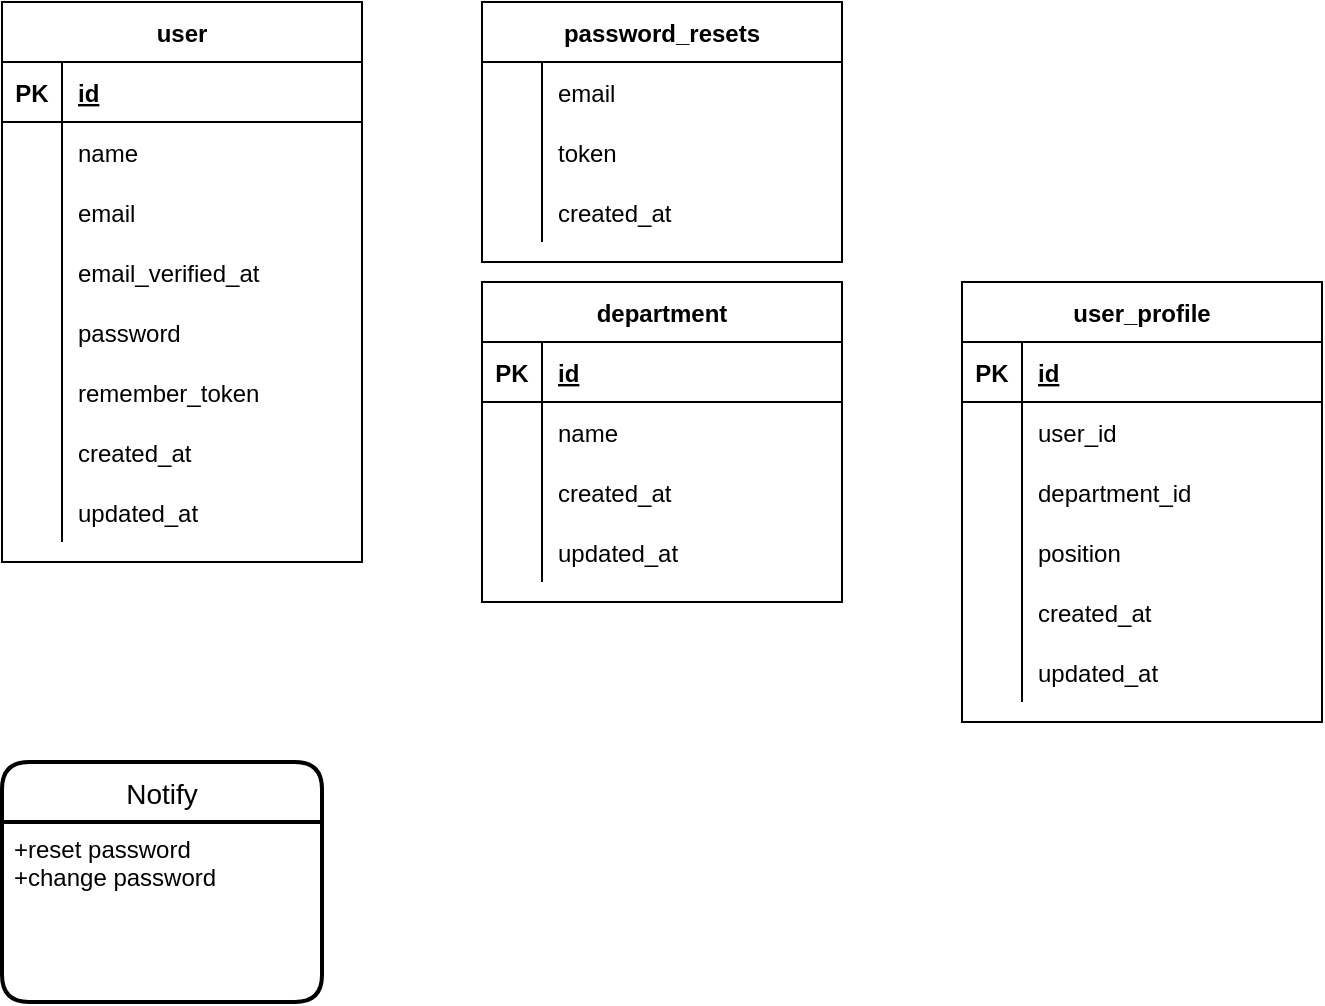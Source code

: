 <mxfile version="13.2.4" type="github" pages="3">
  <diagram id="iVP4UdC36lwLV0et3AdZ" name="User">
    <mxGraphModel dx="1422" dy="924" grid="1" gridSize="10" guides="1" tooltips="1" connect="1" arrows="1" fold="1" page="1" pageScale="1" pageWidth="850" pageHeight="1100" math="0" shadow="0">
      <root>
        <mxCell id="0" />
        <mxCell id="1" parent="0" />
        <mxCell id="S9lmiORuuj9670cRD461-1" value="user" style="shape=table;startSize=30;container=1;collapsible=1;childLayout=tableLayout;fixedRows=1;rowLines=0;fontStyle=1;align=center;resizeLast=1;" parent="1" vertex="1">
          <mxGeometry x="40" y="20" width="180" height="280" as="geometry">
            <mxRectangle x="80" y="240" width="70" height="30" as="alternateBounds" />
          </mxGeometry>
        </mxCell>
        <mxCell id="S9lmiORuuj9670cRD461-2" value="" style="shape=partialRectangle;collapsible=0;dropTarget=0;pointerEvents=0;fillColor=none;top=0;left=0;bottom=1;right=0;points=[[0,0.5],[1,0.5]];portConstraint=eastwest;" parent="S9lmiORuuj9670cRD461-1" vertex="1">
          <mxGeometry y="30" width="180" height="30" as="geometry" />
        </mxCell>
        <mxCell id="S9lmiORuuj9670cRD461-3" value="PK" style="shape=partialRectangle;connectable=0;fillColor=none;top=0;left=0;bottom=0;right=0;fontStyle=1;overflow=hidden;" parent="S9lmiORuuj9670cRD461-2" vertex="1">
          <mxGeometry width="30" height="30" as="geometry" />
        </mxCell>
        <mxCell id="S9lmiORuuj9670cRD461-4" value="id" style="shape=partialRectangle;connectable=0;fillColor=none;top=0;left=0;bottom=0;right=0;align=left;spacingLeft=6;fontStyle=5;overflow=hidden;" parent="S9lmiORuuj9670cRD461-2" vertex="1">
          <mxGeometry x="30" width="150" height="30" as="geometry" />
        </mxCell>
        <mxCell id="S9lmiORuuj9670cRD461-5" value="" style="shape=partialRectangle;collapsible=0;dropTarget=0;pointerEvents=0;fillColor=none;top=0;left=0;bottom=0;right=0;points=[[0,0.5],[1,0.5]];portConstraint=eastwest;" parent="S9lmiORuuj9670cRD461-1" vertex="1">
          <mxGeometry y="60" width="180" height="30" as="geometry" />
        </mxCell>
        <mxCell id="S9lmiORuuj9670cRD461-6" value="" style="shape=partialRectangle;connectable=0;fillColor=none;top=0;left=0;bottom=0;right=0;editable=1;overflow=hidden;" parent="S9lmiORuuj9670cRD461-5" vertex="1">
          <mxGeometry width="30" height="30" as="geometry" />
        </mxCell>
        <mxCell id="S9lmiORuuj9670cRD461-7" value="name" style="shape=partialRectangle;connectable=0;fillColor=none;top=0;left=0;bottom=0;right=0;align=left;spacingLeft=6;overflow=hidden;" parent="S9lmiORuuj9670cRD461-5" vertex="1">
          <mxGeometry x="30" width="150" height="30" as="geometry" />
        </mxCell>
        <mxCell id="S9lmiORuuj9670cRD461-8" value="" style="shape=partialRectangle;collapsible=0;dropTarget=0;pointerEvents=0;fillColor=none;top=0;left=0;bottom=0;right=0;points=[[0,0.5],[1,0.5]];portConstraint=eastwest;" parent="S9lmiORuuj9670cRD461-1" vertex="1">
          <mxGeometry y="90" width="180" height="30" as="geometry" />
        </mxCell>
        <mxCell id="S9lmiORuuj9670cRD461-9" value="" style="shape=partialRectangle;connectable=0;fillColor=none;top=0;left=0;bottom=0;right=0;editable=1;overflow=hidden;" parent="S9lmiORuuj9670cRD461-8" vertex="1">
          <mxGeometry width="30" height="30" as="geometry" />
        </mxCell>
        <mxCell id="S9lmiORuuj9670cRD461-10" value="email" style="shape=partialRectangle;connectable=0;fillColor=none;top=0;left=0;bottom=0;right=0;align=left;spacingLeft=6;overflow=hidden;" parent="S9lmiORuuj9670cRD461-8" vertex="1">
          <mxGeometry x="30" width="150" height="30" as="geometry" />
        </mxCell>
        <mxCell id="S9lmiORuuj9670cRD461-11" value="" style="shape=partialRectangle;collapsible=0;dropTarget=0;pointerEvents=0;fillColor=none;top=0;left=0;bottom=0;right=0;points=[[0,0.5],[1,0.5]];portConstraint=eastwest;" parent="S9lmiORuuj9670cRD461-1" vertex="1">
          <mxGeometry y="120" width="180" height="30" as="geometry" />
        </mxCell>
        <mxCell id="S9lmiORuuj9670cRD461-12" value="" style="shape=partialRectangle;connectable=0;fillColor=none;top=0;left=0;bottom=0;right=0;editable=1;overflow=hidden;" parent="S9lmiORuuj9670cRD461-11" vertex="1">
          <mxGeometry width="30" height="30" as="geometry" />
        </mxCell>
        <mxCell id="S9lmiORuuj9670cRD461-13" value="email_verified_at" style="shape=partialRectangle;connectable=0;fillColor=none;top=0;left=0;bottom=0;right=0;align=left;spacingLeft=6;overflow=hidden;" parent="S9lmiORuuj9670cRD461-11" vertex="1">
          <mxGeometry x="30" width="150" height="30" as="geometry" />
        </mxCell>
        <mxCell id="S9lmiORuuj9670cRD461-32" value="" style="shape=partialRectangle;collapsible=0;dropTarget=0;pointerEvents=0;fillColor=none;top=0;left=0;bottom=0;right=0;points=[[0,0.5],[1,0.5]];portConstraint=eastwest;" parent="S9lmiORuuj9670cRD461-1" vertex="1">
          <mxGeometry y="150" width="180" height="30" as="geometry" />
        </mxCell>
        <mxCell id="S9lmiORuuj9670cRD461-33" value="" style="shape=partialRectangle;connectable=0;fillColor=none;top=0;left=0;bottom=0;right=0;editable=1;overflow=hidden;" parent="S9lmiORuuj9670cRD461-32" vertex="1">
          <mxGeometry width="30" height="30" as="geometry" />
        </mxCell>
        <mxCell id="S9lmiORuuj9670cRD461-34" value="password" style="shape=partialRectangle;connectable=0;fillColor=none;top=0;left=0;bottom=0;right=0;align=left;spacingLeft=6;overflow=hidden;" parent="S9lmiORuuj9670cRD461-32" vertex="1">
          <mxGeometry x="30" width="150" height="30" as="geometry" />
        </mxCell>
        <mxCell id="S9lmiORuuj9670cRD461-51" value="" style="shape=partialRectangle;collapsible=0;dropTarget=0;pointerEvents=0;fillColor=none;top=0;left=0;bottom=0;right=0;points=[[0,0.5],[1,0.5]];portConstraint=eastwest;" parent="S9lmiORuuj9670cRD461-1" vertex="1">
          <mxGeometry y="180" width="180" height="30" as="geometry" />
        </mxCell>
        <mxCell id="S9lmiORuuj9670cRD461-52" value="" style="shape=partialRectangle;connectable=0;fillColor=none;top=0;left=0;bottom=0;right=0;editable=1;overflow=hidden;" parent="S9lmiORuuj9670cRD461-51" vertex="1">
          <mxGeometry width="30" height="30" as="geometry" />
        </mxCell>
        <mxCell id="S9lmiORuuj9670cRD461-53" value="remember_token" style="shape=partialRectangle;connectable=0;fillColor=none;top=0;left=0;bottom=0;right=0;align=left;spacingLeft=6;overflow=hidden;" parent="S9lmiORuuj9670cRD461-51" vertex="1">
          <mxGeometry x="30" width="150" height="30" as="geometry" />
        </mxCell>
        <mxCell id="S9lmiORuuj9670cRD461-54" value="" style="shape=partialRectangle;collapsible=0;dropTarget=0;pointerEvents=0;fillColor=none;top=0;left=0;bottom=0;right=0;points=[[0,0.5],[1,0.5]];portConstraint=eastwest;" parent="S9lmiORuuj9670cRD461-1" vertex="1">
          <mxGeometry y="210" width="180" height="30" as="geometry" />
        </mxCell>
        <mxCell id="S9lmiORuuj9670cRD461-55" value="" style="shape=partialRectangle;connectable=0;fillColor=none;top=0;left=0;bottom=0;right=0;editable=1;overflow=hidden;" parent="S9lmiORuuj9670cRD461-54" vertex="1">
          <mxGeometry width="30" height="30" as="geometry" />
        </mxCell>
        <mxCell id="S9lmiORuuj9670cRD461-56" value="created_at" style="shape=partialRectangle;connectable=0;fillColor=none;top=0;left=0;bottom=0;right=0;align=left;spacingLeft=6;overflow=hidden;" parent="S9lmiORuuj9670cRD461-54" vertex="1">
          <mxGeometry x="30" width="150" height="30" as="geometry" />
        </mxCell>
        <mxCell id="S9lmiORuuj9670cRD461-57" value="" style="shape=partialRectangle;collapsible=0;dropTarget=0;pointerEvents=0;fillColor=none;top=0;left=0;bottom=0;right=0;points=[[0,0.5],[1,0.5]];portConstraint=eastwest;" parent="S9lmiORuuj9670cRD461-1" vertex="1">
          <mxGeometry y="240" width="180" height="30" as="geometry" />
        </mxCell>
        <mxCell id="S9lmiORuuj9670cRD461-58" value="" style="shape=partialRectangle;connectable=0;fillColor=none;top=0;left=0;bottom=0;right=0;editable=1;overflow=hidden;" parent="S9lmiORuuj9670cRD461-57" vertex="1">
          <mxGeometry width="30" height="30" as="geometry" />
        </mxCell>
        <mxCell id="S9lmiORuuj9670cRD461-59" value="updated_at" style="shape=partialRectangle;connectable=0;fillColor=none;top=0;left=0;bottom=0;right=0;align=left;spacingLeft=6;overflow=hidden;" parent="S9lmiORuuj9670cRD461-57" vertex="1">
          <mxGeometry x="30" width="150" height="30" as="geometry" />
        </mxCell>
        <mxCell id="S9lmiORuuj9670cRD461-60" value="password_resets" style="shape=table;startSize=30;container=1;collapsible=1;childLayout=tableLayout;fixedRows=1;rowLines=0;fontStyle=1;align=center;resizeLast=1;" parent="1" vertex="1">
          <mxGeometry x="280" y="20" width="180" height="130" as="geometry">
            <mxRectangle x="80" y="240" width="70" height="30" as="alternateBounds" />
          </mxGeometry>
        </mxCell>
        <mxCell id="S9lmiORuuj9670cRD461-64" value="" style="shape=partialRectangle;collapsible=0;dropTarget=0;pointerEvents=0;fillColor=none;top=0;left=0;bottom=0;right=0;points=[[0,0.5],[1,0.5]];portConstraint=eastwest;" parent="S9lmiORuuj9670cRD461-60" vertex="1">
          <mxGeometry y="30" width="180" height="30" as="geometry" />
        </mxCell>
        <mxCell id="S9lmiORuuj9670cRD461-65" value="" style="shape=partialRectangle;connectable=0;fillColor=none;top=0;left=0;bottom=0;right=0;editable=1;overflow=hidden;" parent="S9lmiORuuj9670cRD461-64" vertex="1">
          <mxGeometry width="30" height="30" as="geometry" />
        </mxCell>
        <mxCell id="S9lmiORuuj9670cRD461-66" value="email" style="shape=partialRectangle;connectable=0;fillColor=none;top=0;left=0;bottom=0;right=0;align=left;spacingLeft=6;overflow=hidden;" parent="S9lmiORuuj9670cRD461-64" vertex="1">
          <mxGeometry x="30" width="150" height="30" as="geometry" />
        </mxCell>
        <mxCell id="S9lmiORuuj9670cRD461-67" value="" style="shape=partialRectangle;collapsible=0;dropTarget=0;pointerEvents=0;fillColor=none;top=0;left=0;bottom=0;right=0;points=[[0,0.5],[1,0.5]];portConstraint=eastwest;" parent="S9lmiORuuj9670cRD461-60" vertex="1">
          <mxGeometry y="60" width="180" height="30" as="geometry" />
        </mxCell>
        <mxCell id="S9lmiORuuj9670cRD461-68" value="" style="shape=partialRectangle;connectable=0;fillColor=none;top=0;left=0;bottom=0;right=0;editable=1;overflow=hidden;" parent="S9lmiORuuj9670cRD461-67" vertex="1">
          <mxGeometry width="30" height="30" as="geometry" />
        </mxCell>
        <mxCell id="S9lmiORuuj9670cRD461-69" value="token" style="shape=partialRectangle;connectable=0;fillColor=none;top=0;left=0;bottom=0;right=0;align=left;spacingLeft=6;overflow=hidden;" parent="S9lmiORuuj9670cRD461-67" vertex="1">
          <mxGeometry x="30" width="150" height="30" as="geometry" />
        </mxCell>
        <mxCell id="S9lmiORuuj9670cRD461-70" value="" style="shape=partialRectangle;collapsible=0;dropTarget=0;pointerEvents=0;fillColor=none;top=0;left=0;bottom=0;right=0;points=[[0,0.5],[1,0.5]];portConstraint=eastwest;" parent="S9lmiORuuj9670cRD461-60" vertex="1">
          <mxGeometry y="90" width="180" height="30" as="geometry" />
        </mxCell>
        <mxCell id="S9lmiORuuj9670cRD461-71" value="" style="shape=partialRectangle;connectable=0;fillColor=none;top=0;left=0;bottom=0;right=0;editable=1;overflow=hidden;" parent="S9lmiORuuj9670cRD461-70" vertex="1">
          <mxGeometry width="30" height="30" as="geometry" />
        </mxCell>
        <mxCell id="S9lmiORuuj9670cRD461-72" value="created_at" style="shape=partialRectangle;connectable=0;fillColor=none;top=0;left=0;bottom=0;right=0;align=left;spacingLeft=6;overflow=hidden;" parent="S9lmiORuuj9670cRD461-70" vertex="1">
          <mxGeometry x="30" width="150" height="30" as="geometry" />
        </mxCell>
        <mxCell id="S9lmiORuuj9670cRD461-85" value="department" style="shape=table;startSize=30;container=1;collapsible=1;childLayout=tableLayout;fixedRows=1;rowLines=0;fontStyle=1;align=center;resizeLast=1;" parent="1" vertex="1">
          <mxGeometry x="280" y="160" width="180" height="160" as="geometry" />
        </mxCell>
        <mxCell id="S9lmiORuuj9670cRD461-86" value="" style="shape=partialRectangle;collapsible=0;dropTarget=0;pointerEvents=0;fillColor=none;top=0;left=0;bottom=1;right=0;points=[[0,0.5],[1,0.5]];portConstraint=eastwest;" parent="S9lmiORuuj9670cRD461-85" vertex="1">
          <mxGeometry y="30" width="180" height="30" as="geometry" />
        </mxCell>
        <mxCell id="S9lmiORuuj9670cRD461-87" value="PK" style="shape=partialRectangle;connectable=0;fillColor=none;top=0;left=0;bottom=0;right=0;fontStyle=1;overflow=hidden;" parent="S9lmiORuuj9670cRD461-86" vertex="1">
          <mxGeometry width="30" height="30" as="geometry" />
        </mxCell>
        <mxCell id="S9lmiORuuj9670cRD461-88" value="id" style="shape=partialRectangle;connectable=0;fillColor=none;top=0;left=0;bottom=0;right=0;align=left;spacingLeft=6;fontStyle=5;overflow=hidden;" parent="S9lmiORuuj9670cRD461-86" vertex="1">
          <mxGeometry x="30" width="150" height="30" as="geometry" />
        </mxCell>
        <mxCell id="S9lmiORuuj9670cRD461-89" value="" style="shape=partialRectangle;collapsible=0;dropTarget=0;pointerEvents=0;fillColor=none;top=0;left=0;bottom=0;right=0;points=[[0,0.5],[1,0.5]];portConstraint=eastwest;" parent="S9lmiORuuj9670cRD461-85" vertex="1">
          <mxGeometry y="60" width="180" height="30" as="geometry" />
        </mxCell>
        <mxCell id="S9lmiORuuj9670cRD461-90" value="" style="shape=partialRectangle;connectable=0;fillColor=none;top=0;left=0;bottom=0;right=0;editable=1;overflow=hidden;" parent="S9lmiORuuj9670cRD461-89" vertex="1">
          <mxGeometry width="30" height="30" as="geometry" />
        </mxCell>
        <mxCell id="S9lmiORuuj9670cRD461-91" value="name" style="shape=partialRectangle;connectable=0;fillColor=none;top=0;left=0;bottom=0;right=0;align=left;spacingLeft=6;overflow=hidden;" parent="S9lmiORuuj9670cRD461-89" vertex="1">
          <mxGeometry x="30" width="150" height="30" as="geometry" />
        </mxCell>
        <mxCell id="S9lmiORuuj9670cRD461-92" value="" style="shape=partialRectangle;collapsible=0;dropTarget=0;pointerEvents=0;fillColor=none;top=0;left=0;bottom=0;right=0;points=[[0,0.5],[1,0.5]];portConstraint=eastwest;" parent="S9lmiORuuj9670cRD461-85" vertex="1">
          <mxGeometry y="90" width="180" height="30" as="geometry" />
        </mxCell>
        <mxCell id="S9lmiORuuj9670cRD461-93" value="" style="shape=partialRectangle;connectable=0;fillColor=none;top=0;left=0;bottom=0;right=0;editable=1;overflow=hidden;" parent="S9lmiORuuj9670cRD461-92" vertex="1">
          <mxGeometry width="30" height="30" as="geometry" />
        </mxCell>
        <mxCell id="S9lmiORuuj9670cRD461-94" value="created_at" style="shape=partialRectangle;connectable=0;fillColor=none;top=0;left=0;bottom=0;right=0;align=left;spacingLeft=6;overflow=hidden;" parent="S9lmiORuuj9670cRD461-92" vertex="1">
          <mxGeometry x="30" width="150" height="30" as="geometry" />
        </mxCell>
        <mxCell id="S9lmiORuuj9670cRD461-95" value="" style="shape=partialRectangle;collapsible=0;dropTarget=0;pointerEvents=0;fillColor=none;top=0;left=0;bottom=0;right=0;points=[[0,0.5],[1,0.5]];portConstraint=eastwest;" parent="S9lmiORuuj9670cRD461-85" vertex="1">
          <mxGeometry y="120" width="180" height="30" as="geometry" />
        </mxCell>
        <mxCell id="S9lmiORuuj9670cRD461-96" value="" style="shape=partialRectangle;connectable=0;fillColor=none;top=0;left=0;bottom=0;right=0;editable=1;overflow=hidden;" parent="S9lmiORuuj9670cRD461-95" vertex="1">
          <mxGeometry width="30" height="30" as="geometry" />
        </mxCell>
        <mxCell id="S9lmiORuuj9670cRD461-97" value="updated_at" style="shape=partialRectangle;connectable=0;fillColor=none;top=0;left=0;bottom=0;right=0;align=left;spacingLeft=6;overflow=hidden;" parent="S9lmiORuuj9670cRD461-95" vertex="1">
          <mxGeometry x="30" width="150" height="30" as="geometry" />
        </mxCell>
        <mxCell id="6Oi7XsI2ICyTLdWL3D9l-1" value="user_profile" style="shape=table;startSize=30;container=1;collapsible=1;childLayout=tableLayout;fixedRows=1;rowLines=0;fontStyle=1;align=center;resizeLast=1;" parent="1" vertex="1">
          <mxGeometry x="520" y="160" width="180" height="220" as="geometry" />
        </mxCell>
        <mxCell id="6Oi7XsI2ICyTLdWL3D9l-2" value="" style="shape=partialRectangle;collapsible=0;dropTarget=0;pointerEvents=0;fillColor=none;top=0;left=0;bottom=1;right=0;points=[[0,0.5],[1,0.5]];portConstraint=eastwest;" parent="6Oi7XsI2ICyTLdWL3D9l-1" vertex="1">
          <mxGeometry y="30" width="180" height="30" as="geometry" />
        </mxCell>
        <mxCell id="6Oi7XsI2ICyTLdWL3D9l-3" value="PK" style="shape=partialRectangle;connectable=0;fillColor=none;top=0;left=0;bottom=0;right=0;fontStyle=1;overflow=hidden;" parent="6Oi7XsI2ICyTLdWL3D9l-2" vertex="1">
          <mxGeometry width="30" height="30" as="geometry" />
        </mxCell>
        <mxCell id="6Oi7XsI2ICyTLdWL3D9l-4" value="id" style="shape=partialRectangle;connectable=0;fillColor=none;top=0;left=0;bottom=0;right=0;align=left;spacingLeft=6;fontStyle=5;overflow=hidden;" parent="6Oi7XsI2ICyTLdWL3D9l-2" vertex="1">
          <mxGeometry x="30" width="150" height="30" as="geometry" />
        </mxCell>
        <mxCell id="6Oi7XsI2ICyTLdWL3D9l-5" value="" style="shape=partialRectangle;collapsible=0;dropTarget=0;pointerEvents=0;fillColor=none;top=0;left=0;bottom=0;right=0;points=[[0,0.5],[1,0.5]];portConstraint=eastwest;" parent="6Oi7XsI2ICyTLdWL3D9l-1" vertex="1">
          <mxGeometry y="60" width="180" height="30" as="geometry" />
        </mxCell>
        <mxCell id="6Oi7XsI2ICyTLdWL3D9l-6" value="" style="shape=partialRectangle;connectable=0;fillColor=none;top=0;left=0;bottom=0;right=0;editable=1;overflow=hidden;" parent="6Oi7XsI2ICyTLdWL3D9l-5" vertex="1">
          <mxGeometry width="30" height="30" as="geometry" />
        </mxCell>
        <mxCell id="6Oi7XsI2ICyTLdWL3D9l-7" value="user_id" style="shape=partialRectangle;connectable=0;fillColor=none;top=0;left=0;bottom=0;right=0;align=left;spacingLeft=6;overflow=hidden;" parent="6Oi7XsI2ICyTLdWL3D9l-5" vertex="1">
          <mxGeometry x="30" width="150" height="30" as="geometry" />
        </mxCell>
        <mxCell id="6Oi7XsI2ICyTLdWL3D9l-8" value="" style="shape=partialRectangle;collapsible=0;dropTarget=0;pointerEvents=0;fillColor=none;top=0;left=0;bottom=0;right=0;points=[[0,0.5],[1,0.5]];portConstraint=eastwest;" parent="6Oi7XsI2ICyTLdWL3D9l-1" vertex="1">
          <mxGeometry y="90" width="180" height="30" as="geometry" />
        </mxCell>
        <mxCell id="6Oi7XsI2ICyTLdWL3D9l-9" value="" style="shape=partialRectangle;connectable=0;fillColor=none;top=0;left=0;bottom=0;right=0;editable=1;overflow=hidden;" parent="6Oi7XsI2ICyTLdWL3D9l-8" vertex="1">
          <mxGeometry width="30" height="30" as="geometry" />
        </mxCell>
        <mxCell id="6Oi7XsI2ICyTLdWL3D9l-10" value="department_id" style="shape=partialRectangle;connectable=0;fillColor=none;top=0;left=0;bottom=0;right=0;align=left;spacingLeft=6;overflow=hidden;" parent="6Oi7XsI2ICyTLdWL3D9l-8" vertex="1">
          <mxGeometry x="30" width="150" height="30" as="geometry" />
        </mxCell>
        <mxCell id="6Oi7XsI2ICyTLdWL3D9l-11" value="" style="shape=partialRectangle;collapsible=0;dropTarget=0;pointerEvents=0;fillColor=none;top=0;left=0;bottom=0;right=0;points=[[0,0.5],[1,0.5]];portConstraint=eastwest;" parent="6Oi7XsI2ICyTLdWL3D9l-1" vertex="1">
          <mxGeometry y="120" width="180" height="30" as="geometry" />
        </mxCell>
        <mxCell id="6Oi7XsI2ICyTLdWL3D9l-12" value="" style="shape=partialRectangle;connectable=0;fillColor=none;top=0;left=0;bottom=0;right=0;editable=1;overflow=hidden;" parent="6Oi7XsI2ICyTLdWL3D9l-11" vertex="1">
          <mxGeometry width="30" height="30" as="geometry" />
        </mxCell>
        <mxCell id="6Oi7XsI2ICyTLdWL3D9l-13" value="position" style="shape=partialRectangle;connectable=0;fillColor=none;top=0;left=0;bottom=0;right=0;align=left;spacingLeft=6;overflow=hidden;" parent="6Oi7XsI2ICyTLdWL3D9l-11" vertex="1">
          <mxGeometry x="30" width="150" height="30" as="geometry" />
        </mxCell>
        <mxCell id="6Oi7XsI2ICyTLdWL3D9l-14" value="" style="shape=partialRectangle;collapsible=0;dropTarget=0;pointerEvents=0;fillColor=none;top=0;left=0;bottom=0;right=0;points=[[0,0.5],[1,0.5]];portConstraint=eastwest;" parent="6Oi7XsI2ICyTLdWL3D9l-1" vertex="1">
          <mxGeometry y="150" width="180" height="30" as="geometry" />
        </mxCell>
        <mxCell id="6Oi7XsI2ICyTLdWL3D9l-15" value="" style="shape=partialRectangle;connectable=0;fillColor=none;top=0;left=0;bottom=0;right=0;editable=1;overflow=hidden;" parent="6Oi7XsI2ICyTLdWL3D9l-14" vertex="1">
          <mxGeometry width="30" height="30" as="geometry" />
        </mxCell>
        <mxCell id="6Oi7XsI2ICyTLdWL3D9l-16" value="created_at" style="shape=partialRectangle;connectable=0;fillColor=none;top=0;left=0;bottom=0;right=0;align=left;spacingLeft=6;overflow=hidden;" parent="6Oi7XsI2ICyTLdWL3D9l-14" vertex="1">
          <mxGeometry x="30" width="150" height="30" as="geometry" />
        </mxCell>
        <mxCell id="6Oi7XsI2ICyTLdWL3D9l-17" value="" style="shape=partialRectangle;collapsible=0;dropTarget=0;pointerEvents=0;fillColor=none;top=0;left=0;bottom=0;right=0;points=[[0,0.5],[1,0.5]];portConstraint=eastwest;" parent="6Oi7XsI2ICyTLdWL3D9l-1" vertex="1">
          <mxGeometry y="180" width="180" height="30" as="geometry" />
        </mxCell>
        <mxCell id="6Oi7XsI2ICyTLdWL3D9l-18" value="" style="shape=partialRectangle;connectable=0;fillColor=none;top=0;left=0;bottom=0;right=0;editable=1;overflow=hidden;" parent="6Oi7XsI2ICyTLdWL3D9l-17" vertex="1">
          <mxGeometry width="30" height="30" as="geometry" />
        </mxCell>
        <mxCell id="6Oi7XsI2ICyTLdWL3D9l-19" value="updated_at" style="shape=partialRectangle;connectable=0;fillColor=none;top=0;left=0;bottom=0;right=0;align=left;spacingLeft=6;overflow=hidden;" parent="6Oi7XsI2ICyTLdWL3D9l-17" vertex="1">
          <mxGeometry x="30" width="150" height="30" as="geometry" />
        </mxCell>
        <mxCell id="R4UFbJ8SbQpu2LEOqVl8-4" value="Notify" style="swimlane;childLayout=stackLayout;horizontal=1;startSize=30;horizontalStack=0;rounded=1;fontSize=14;fontStyle=0;strokeWidth=2;resizeParent=0;resizeLast=1;shadow=0;dashed=0;align=center;" vertex="1" parent="1">
          <mxGeometry x="40" y="400" width="160" height="120" as="geometry" />
        </mxCell>
        <mxCell id="R4UFbJ8SbQpu2LEOqVl8-5" value="+reset password&#xa;+change password&#xa;" style="align=left;strokeColor=none;fillColor=none;spacingLeft=4;fontSize=12;verticalAlign=top;resizable=0;rotatable=0;part=1;" vertex="1" parent="R4UFbJ8SbQpu2LEOqVl8-4">
          <mxGeometry y="30" width="160" height="90" as="geometry" />
        </mxCell>
      </root>
    </mxGraphModel>
  </diagram>
  <diagram id="QGOMtj8EEn16uj5H1kXj" name="Question">
    <mxGraphModel dx="1422" dy="924" grid="1" gridSize="10" guides="1" tooltips="1" connect="1" arrows="1" fold="1" page="1" pageScale="1" pageWidth="850" pageHeight="1100" math="0" shadow="0">
      <root>
        <mxCell id="5RRMURq6lhxHDK-noLQc-0" />
        <mxCell id="5RRMURq6lhxHDK-noLQc-1" parent="5RRMURq6lhxHDK-noLQc-0" />
        <mxCell id="dnm5k8ezKqErO71Ty6Wk-0" value="questions_group" style="shape=table;startSize=30;container=1;collapsible=1;childLayout=tableLayout;fixedRows=1;rowLines=0;fontStyle=1;align=center;resizeLast=1;" parent="5RRMURq6lhxHDK-noLQc-1" vertex="1">
          <mxGeometry x="40" y="80" width="180" height="160" as="geometry" />
        </mxCell>
        <mxCell id="dnm5k8ezKqErO71Ty6Wk-1" value="" style="shape=partialRectangle;collapsible=0;dropTarget=0;pointerEvents=0;fillColor=none;top=0;left=0;bottom=1;right=0;points=[[0,0.5],[1,0.5]];portConstraint=eastwest;" parent="dnm5k8ezKqErO71Ty6Wk-0" vertex="1">
          <mxGeometry y="30" width="180" height="30" as="geometry" />
        </mxCell>
        <mxCell id="dnm5k8ezKqErO71Ty6Wk-2" value="PK" style="shape=partialRectangle;connectable=0;fillColor=none;top=0;left=0;bottom=0;right=0;fontStyle=1;overflow=hidden;" parent="dnm5k8ezKqErO71Ty6Wk-1" vertex="1">
          <mxGeometry width="30" height="30" as="geometry" />
        </mxCell>
        <mxCell id="dnm5k8ezKqErO71Ty6Wk-3" value="id" style="shape=partialRectangle;connectable=0;fillColor=none;top=0;left=0;bottom=0;right=0;align=left;spacingLeft=6;fontStyle=5;overflow=hidden;" parent="dnm5k8ezKqErO71Ty6Wk-1" vertex="1">
          <mxGeometry x="30" width="150" height="30" as="geometry" />
        </mxCell>
        <mxCell id="dnm5k8ezKqErO71Ty6Wk-4" value="" style="shape=partialRectangle;collapsible=0;dropTarget=0;pointerEvents=0;fillColor=none;top=0;left=0;bottom=0;right=0;points=[[0,0.5],[1,0.5]];portConstraint=eastwest;" parent="dnm5k8ezKqErO71Ty6Wk-0" vertex="1">
          <mxGeometry y="60" width="180" height="30" as="geometry" />
        </mxCell>
        <mxCell id="dnm5k8ezKqErO71Ty6Wk-5" value="" style="shape=partialRectangle;connectable=0;fillColor=none;top=0;left=0;bottom=0;right=0;editable=1;overflow=hidden;" parent="dnm5k8ezKqErO71Ty6Wk-4" vertex="1">
          <mxGeometry width="30" height="30" as="geometry" />
        </mxCell>
        <mxCell id="dnm5k8ezKqErO71Ty6Wk-6" value="name" style="shape=partialRectangle;connectable=0;fillColor=none;top=0;left=0;bottom=0;right=0;align=left;spacingLeft=6;overflow=hidden;" parent="dnm5k8ezKqErO71Ty6Wk-4" vertex="1">
          <mxGeometry x="30" width="150" height="30" as="geometry" />
        </mxCell>
        <mxCell id="dnm5k8ezKqErO71Ty6Wk-7" value="" style="shape=partialRectangle;collapsible=0;dropTarget=0;pointerEvents=0;fillColor=none;top=0;left=0;bottom=0;right=0;points=[[0,0.5],[1,0.5]];portConstraint=eastwest;" parent="dnm5k8ezKqErO71Ty6Wk-0" vertex="1">
          <mxGeometry y="90" width="180" height="30" as="geometry" />
        </mxCell>
        <mxCell id="dnm5k8ezKqErO71Ty6Wk-8" value="" style="shape=partialRectangle;connectable=0;fillColor=none;top=0;left=0;bottom=0;right=0;editable=1;overflow=hidden;" parent="dnm5k8ezKqErO71Ty6Wk-7" vertex="1">
          <mxGeometry width="30" height="30" as="geometry" />
        </mxCell>
        <mxCell id="dnm5k8ezKqErO71Ty6Wk-9" value="created_at" style="shape=partialRectangle;connectable=0;fillColor=none;top=0;left=0;bottom=0;right=0;align=left;spacingLeft=6;overflow=hidden;" parent="dnm5k8ezKqErO71Ty6Wk-7" vertex="1">
          <mxGeometry x="30" width="150" height="30" as="geometry" />
        </mxCell>
        <mxCell id="dnm5k8ezKqErO71Ty6Wk-10" value="" style="shape=partialRectangle;collapsible=0;dropTarget=0;pointerEvents=0;fillColor=none;top=0;left=0;bottom=0;right=0;points=[[0,0.5],[1,0.5]];portConstraint=eastwest;" parent="dnm5k8ezKqErO71Ty6Wk-0" vertex="1">
          <mxGeometry y="120" width="180" height="30" as="geometry" />
        </mxCell>
        <mxCell id="dnm5k8ezKqErO71Ty6Wk-11" value="" style="shape=partialRectangle;connectable=0;fillColor=none;top=0;left=0;bottom=0;right=0;editable=1;overflow=hidden;" parent="dnm5k8ezKqErO71Ty6Wk-10" vertex="1">
          <mxGeometry width="30" height="30" as="geometry" />
        </mxCell>
        <mxCell id="dnm5k8ezKqErO71Ty6Wk-12" value="updated_at" style="shape=partialRectangle;connectable=0;fillColor=none;top=0;left=0;bottom=0;right=0;align=left;spacingLeft=6;overflow=hidden;" parent="dnm5k8ezKqErO71Ty6Wk-10" vertex="1">
          <mxGeometry x="30" width="150" height="30" as="geometry" />
        </mxCell>
        <mxCell id="dnm5k8ezKqErO71Ty6Wk-13" value="questions" style="shape=table;startSize=30;container=1;collapsible=1;childLayout=tableLayout;fixedRows=1;rowLines=0;fontStyle=1;align=center;resizeLast=1;" parent="5RRMURq6lhxHDK-noLQc-1" vertex="1">
          <mxGeometry x="270" y="80" width="180" height="220" as="geometry" />
        </mxCell>
        <mxCell id="dnm5k8ezKqErO71Ty6Wk-14" value="" style="shape=partialRectangle;collapsible=0;dropTarget=0;pointerEvents=0;fillColor=none;top=0;left=0;bottom=1;right=0;points=[[0,0.5],[1,0.5]];portConstraint=eastwest;" parent="dnm5k8ezKqErO71Ty6Wk-13" vertex="1">
          <mxGeometry y="30" width="180" height="30" as="geometry" />
        </mxCell>
        <mxCell id="dnm5k8ezKqErO71Ty6Wk-15" value="PK" style="shape=partialRectangle;connectable=0;fillColor=none;top=0;left=0;bottom=0;right=0;fontStyle=1;overflow=hidden;" parent="dnm5k8ezKqErO71Ty6Wk-14" vertex="1">
          <mxGeometry width="30" height="30" as="geometry" />
        </mxCell>
        <mxCell id="dnm5k8ezKqErO71Ty6Wk-16" value="id" style="shape=partialRectangle;connectable=0;fillColor=none;top=0;left=0;bottom=0;right=0;align=left;spacingLeft=6;fontStyle=5;overflow=hidden;" parent="dnm5k8ezKqErO71Ty6Wk-14" vertex="1">
          <mxGeometry x="30" width="150" height="30" as="geometry" />
        </mxCell>
        <mxCell id="dnm5k8ezKqErO71Ty6Wk-17" value="" style="shape=partialRectangle;collapsible=0;dropTarget=0;pointerEvents=0;fillColor=none;top=0;left=0;bottom=0;right=0;points=[[0,0.5],[1,0.5]];portConstraint=eastwest;" parent="dnm5k8ezKqErO71Ty6Wk-13" vertex="1">
          <mxGeometry y="60" width="180" height="30" as="geometry" />
        </mxCell>
        <mxCell id="dnm5k8ezKqErO71Ty6Wk-18" value="" style="shape=partialRectangle;connectable=0;fillColor=none;top=0;left=0;bottom=0;right=0;editable=1;overflow=hidden;" parent="dnm5k8ezKqErO71Ty6Wk-17" vertex="1">
          <mxGeometry width="30" height="30" as="geometry" />
        </mxCell>
        <mxCell id="dnm5k8ezKqErO71Ty6Wk-19" value="question" style="shape=partialRectangle;connectable=0;fillColor=none;top=0;left=0;bottom=0;right=0;align=left;spacingLeft=6;overflow=hidden;" parent="dnm5k8ezKqErO71Ty6Wk-17" vertex="1">
          <mxGeometry x="30" width="150" height="30" as="geometry" />
        </mxCell>
        <mxCell id="dnm5k8ezKqErO71Ty6Wk-20" value="" style="shape=partialRectangle;collapsible=0;dropTarget=0;pointerEvents=0;fillColor=none;top=0;left=0;bottom=0;right=0;points=[[0,0.5],[1,0.5]];portConstraint=eastwest;" parent="dnm5k8ezKqErO71Ty6Wk-13" vertex="1">
          <mxGeometry y="90" width="180" height="30" as="geometry" />
        </mxCell>
        <mxCell id="dnm5k8ezKqErO71Ty6Wk-21" value="" style="shape=partialRectangle;connectable=0;fillColor=none;top=0;left=0;bottom=0;right=0;editable=1;overflow=hidden;" parent="dnm5k8ezKqErO71Ty6Wk-20" vertex="1">
          <mxGeometry width="30" height="30" as="geometry" />
        </mxCell>
        <mxCell id="dnm5k8ezKqErO71Ty6Wk-22" value="year" style="shape=partialRectangle;connectable=0;fillColor=none;top=0;left=0;bottom=0;right=0;align=left;spacingLeft=6;overflow=hidden;" parent="dnm5k8ezKqErO71Ty6Wk-20" vertex="1">
          <mxGeometry x="30" width="150" height="30" as="geometry" />
        </mxCell>
        <mxCell id="dnm5k8ezKqErO71Ty6Wk-23" value="" style="shape=partialRectangle;collapsible=0;dropTarget=0;pointerEvents=0;fillColor=none;top=0;left=0;bottom=0;right=0;points=[[0,0.5],[1,0.5]];portConstraint=eastwest;" parent="dnm5k8ezKqErO71Ty6Wk-13" vertex="1">
          <mxGeometry y="120" width="180" height="30" as="geometry" />
        </mxCell>
        <mxCell id="dnm5k8ezKqErO71Ty6Wk-24" value="" style="shape=partialRectangle;connectable=0;fillColor=none;top=0;left=0;bottom=0;right=0;editable=1;overflow=hidden;" parent="dnm5k8ezKqErO71Ty6Wk-23" vertex="1">
          <mxGeometry width="30" height="30" as="geometry" />
        </mxCell>
        <mxCell id="dnm5k8ezKqErO71Ty6Wk-25" value="type" style="shape=partialRectangle;connectable=0;fillColor=none;top=0;left=0;bottom=0;right=0;align=left;spacingLeft=6;overflow=hidden;" parent="dnm5k8ezKqErO71Ty6Wk-23" vertex="1">
          <mxGeometry x="30" width="150" height="30" as="geometry" />
        </mxCell>
        <mxCell id="dnm5k8ezKqErO71Ty6Wk-26" value="" style="shape=partialRectangle;collapsible=0;dropTarget=0;pointerEvents=0;fillColor=none;top=0;left=0;bottom=0;right=0;points=[[0,0.5],[1,0.5]];portConstraint=eastwest;" parent="dnm5k8ezKqErO71Ty6Wk-13" vertex="1">
          <mxGeometry y="150" width="180" height="30" as="geometry" />
        </mxCell>
        <mxCell id="dnm5k8ezKqErO71Ty6Wk-27" value="" style="shape=partialRectangle;connectable=0;fillColor=none;top=0;left=0;bottom=0;right=0;editable=1;overflow=hidden;" parent="dnm5k8ezKqErO71Ty6Wk-26" vertex="1">
          <mxGeometry width="30" height="30" as="geometry" />
        </mxCell>
        <mxCell id="dnm5k8ezKqErO71Ty6Wk-28" value="created_at" style="shape=partialRectangle;connectable=0;fillColor=none;top=0;left=0;bottom=0;right=0;align=left;spacingLeft=6;overflow=hidden;" parent="dnm5k8ezKqErO71Ty6Wk-26" vertex="1">
          <mxGeometry x="30" width="150" height="30" as="geometry" />
        </mxCell>
        <mxCell id="kIVRNKnfL3MIv0tevSTT-0" value="" style="shape=partialRectangle;collapsible=0;dropTarget=0;pointerEvents=0;fillColor=none;top=0;left=0;bottom=0;right=0;points=[[0,0.5],[1,0.5]];portConstraint=eastwest;" vertex="1" parent="dnm5k8ezKqErO71Ty6Wk-13">
          <mxGeometry y="180" width="180" height="30" as="geometry" />
        </mxCell>
        <mxCell id="kIVRNKnfL3MIv0tevSTT-1" value="" style="shape=partialRectangle;connectable=0;fillColor=none;top=0;left=0;bottom=0;right=0;editable=1;overflow=hidden;" vertex="1" parent="kIVRNKnfL3MIv0tevSTT-0">
          <mxGeometry width="30" height="30" as="geometry" />
        </mxCell>
        <mxCell id="kIVRNKnfL3MIv0tevSTT-2" value="updated_at" style="shape=partialRectangle;connectable=0;fillColor=none;top=0;left=0;bottom=0;right=0;align=left;spacingLeft=6;overflow=hidden;" vertex="1" parent="kIVRNKnfL3MIv0tevSTT-0">
          <mxGeometry x="30" width="150" height="30" as="geometry" />
        </mxCell>
      </root>
    </mxGraphModel>
  </diagram>
  <diagram id="BNQ4mH_Dv-6ty52_h0Xg" name="Evaluation">
    <mxGraphModel dx="1422" dy="924" grid="1" gridSize="10" guides="1" tooltips="1" connect="1" arrows="1" fold="1" page="1" pageScale="1" pageWidth="850" pageHeight="1100" math="0" shadow="0">
      <root>
        <mxCell id="6CqLoVZngHX-AGKWAus--0" />
        <mxCell id="6CqLoVZngHX-AGKWAus--1" parent="6CqLoVZngHX-AGKWAus--0" />
        <mxCell id="TTcdKkuq6Wah8BtgIpQH-0" value="assessor" style="shape=table;startSize=30;container=1;collapsible=1;childLayout=tableLayout;fixedRows=1;rowLines=0;fontStyle=1;align=center;resizeLast=1;" vertex="1" parent="6CqLoVZngHX-AGKWAus--1">
          <mxGeometry x="120" y="40" width="180" height="190" as="geometry" />
        </mxCell>
        <mxCell id="TTcdKkuq6Wah8BtgIpQH-1" value="" style="shape=partialRectangle;collapsible=0;dropTarget=0;pointerEvents=0;fillColor=none;top=0;left=0;bottom=1;right=0;points=[[0,0.5],[1,0.5]];portConstraint=eastwest;" vertex="1" parent="TTcdKkuq6Wah8BtgIpQH-0">
          <mxGeometry y="30" width="180" height="30" as="geometry" />
        </mxCell>
        <mxCell id="TTcdKkuq6Wah8BtgIpQH-2" value="PK" style="shape=partialRectangle;connectable=0;fillColor=none;top=0;left=0;bottom=0;right=0;fontStyle=1;overflow=hidden;" vertex="1" parent="TTcdKkuq6Wah8BtgIpQH-1">
          <mxGeometry width="30" height="30" as="geometry" />
        </mxCell>
        <mxCell id="TTcdKkuq6Wah8BtgIpQH-3" value="id" style="shape=partialRectangle;connectable=0;fillColor=none;top=0;left=0;bottom=0;right=0;align=left;spacingLeft=6;fontStyle=5;overflow=hidden;" vertex="1" parent="TTcdKkuq6Wah8BtgIpQH-1">
          <mxGeometry x="30" width="150" height="30" as="geometry" />
        </mxCell>
        <mxCell id="TTcdKkuq6Wah8BtgIpQH-4" value="" style="shape=partialRectangle;collapsible=0;dropTarget=0;pointerEvents=0;fillColor=none;top=0;left=0;bottom=0;right=0;points=[[0,0.5],[1,0.5]];portConstraint=eastwest;" vertex="1" parent="TTcdKkuq6Wah8BtgIpQH-0">
          <mxGeometry y="60" width="180" height="30" as="geometry" />
        </mxCell>
        <mxCell id="TTcdKkuq6Wah8BtgIpQH-5" value="" style="shape=partialRectangle;connectable=0;fillColor=none;top=0;left=0;bottom=0;right=0;editable=1;overflow=hidden;" vertex="1" parent="TTcdKkuq6Wah8BtgIpQH-4">
          <mxGeometry width="30" height="30" as="geometry" />
        </mxCell>
        <mxCell id="TTcdKkuq6Wah8BtgIpQH-6" value="assessor_id" style="shape=partialRectangle;connectable=0;fillColor=none;top=0;left=0;bottom=0;right=0;align=left;spacingLeft=6;overflow=hidden;" vertex="1" parent="TTcdKkuq6Wah8BtgIpQH-4">
          <mxGeometry x="30" width="150" height="30" as="geometry" />
        </mxCell>
        <mxCell id="TTcdKkuq6Wah8BtgIpQH-7" value="" style="shape=partialRectangle;collapsible=0;dropTarget=0;pointerEvents=0;fillColor=none;top=0;left=0;bottom=0;right=0;points=[[0,0.5],[1,0.5]];portConstraint=eastwest;" vertex="1" parent="TTcdKkuq6Wah8BtgIpQH-0">
          <mxGeometry y="90" width="180" height="30" as="geometry" />
        </mxCell>
        <mxCell id="TTcdKkuq6Wah8BtgIpQH-8" value="" style="shape=partialRectangle;connectable=0;fillColor=none;top=0;left=0;bottom=0;right=0;editable=1;overflow=hidden;" vertex="1" parent="TTcdKkuq6Wah8BtgIpQH-7">
          <mxGeometry width="30" height="30" as="geometry" />
        </mxCell>
        <mxCell id="TTcdKkuq6Wah8BtgIpQH-9" value="user_id" style="shape=partialRectangle;connectable=0;fillColor=none;top=0;left=0;bottom=0;right=0;align=left;spacingLeft=6;overflow=hidden;" vertex="1" parent="TTcdKkuq6Wah8BtgIpQH-7">
          <mxGeometry x="30" width="150" height="30" as="geometry" />
        </mxCell>
        <mxCell id="TTcdKkuq6Wah8BtgIpQH-10" value="" style="shape=partialRectangle;collapsible=0;dropTarget=0;pointerEvents=0;fillColor=none;top=0;left=0;bottom=0;right=0;points=[[0,0.5],[1,0.5]];portConstraint=eastwest;" vertex="1" parent="TTcdKkuq6Wah8BtgIpQH-0">
          <mxGeometry y="120" width="180" height="30" as="geometry" />
        </mxCell>
        <mxCell id="TTcdKkuq6Wah8BtgIpQH-11" value="" style="shape=partialRectangle;connectable=0;fillColor=none;top=0;left=0;bottom=0;right=0;editable=1;overflow=hidden;" vertex="1" parent="TTcdKkuq6Wah8BtgIpQH-10">
          <mxGeometry width="30" height="30" as="geometry" />
        </mxCell>
        <mxCell id="TTcdKkuq6Wah8BtgIpQH-12" value="created_at" style="shape=partialRectangle;connectable=0;fillColor=none;top=0;left=0;bottom=0;right=0;align=left;spacingLeft=6;overflow=hidden;" vertex="1" parent="TTcdKkuq6Wah8BtgIpQH-10">
          <mxGeometry x="30" width="150" height="30" as="geometry" />
        </mxCell>
        <mxCell id="TTcdKkuq6Wah8BtgIpQH-13" value="" style="shape=partialRectangle;collapsible=0;dropTarget=0;pointerEvents=0;fillColor=none;top=0;left=0;bottom=0;right=0;points=[[0,0.5],[1,0.5]];portConstraint=eastwest;" vertex="1" parent="TTcdKkuq6Wah8BtgIpQH-0">
          <mxGeometry y="150" width="180" height="30" as="geometry" />
        </mxCell>
        <mxCell id="TTcdKkuq6Wah8BtgIpQH-14" value="" style="shape=partialRectangle;connectable=0;fillColor=none;top=0;left=0;bottom=0;right=0;editable=1;overflow=hidden;" vertex="1" parent="TTcdKkuq6Wah8BtgIpQH-13">
          <mxGeometry width="30" height="30" as="geometry" />
        </mxCell>
        <mxCell id="TTcdKkuq6Wah8BtgIpQH-15" value="updated_at" style="shape=partialRectangle;connectable=0;fillColor=none;top=0;left=0;bottom=0;right=0;align=left;spacingLeft=6;overflow=hidden;" vertex="1" parent="TTcdKkuq6Wah8BtgIpQH-13">
          <mxGeometry x="30" width="150" height="30" as="geometry" />
        </mxCell>
        <mxCell id="6CqLoVZngHX-AGKWAus--2" value="evaluation" style="shape=table;startSize=30;container=1;collapsible=1;childLayout=tableLayout;fixedRows=1;rowLines=0;fontStyle=1;align=center;resizeLast=1;" parent="6CqLoVZngHX-AGKWAus--1" vertex="1">
          <mxGeometry x="400" y="40" width="180" height="340" as="geometry" />
        </mxCell>
        <mxCell id="6CqLoVZngHX-AGKWAus--3" value="" style="shape=partialRectangle;collapsible=0;dropTarget=0;pointerEvents=0;fillColor=none;top=0;left=0;bottom=1;right=0;points=[[0,0.5],[1,0.5]];portConstraint=eastwest;" parent="6CqLoVZngHX-AGKWAus--2" vertex="1">
          <mxGeometry y="30" width="180" height="30" as="geometry" />
        </mxCell>
        <mxCell id="6CqLoVZngHX-AGKWAus--4" value="PK" style="shape=partialRectangle;connectable=0;fillColor=none;top=0;left=0;bottom=0;right=0;fontStyle=1;overflow=hidden;" parent="6CqLoVZngHX-AGKWAus--3" vertex="1">
          <mxGeometry width="30" height="30" as="geometry" />
        </mxCell>
        <mxCell id="6CqLoVZngHX-AGKWAus--5" value="id" style="shape=partialRectangle;connectable=0;fillColor=none;top=0;left=0;bottom=0;right=0;align=left;spacingLeft=6;fontStyle=5;overflow=hidden;" parent="6CqLoVZngHX-AGKWAus--3" vertex="1">
          <mxGeometry x="30" width="150" height="30" as="geometry" />
        </mxCell>
        <mxCell id="6CqLoVZngHX-AGKWAus--6" value="" style="shape=partialRectangle;collapsible=0;dropTarget=0;pointerEvents=0;fillColor=none;top=0;left=0;bottom=0;right=0;points=[[0,0.5],[1,0.5]];portConstraint=eastwest;" parent="6CqLoVZngHX-AGKWAus--2" vertex="1">
          <mxGeometry y="60" width="180" height="30" as="geometry" />
        </mxCell>
        <mxCell id="6CqLoVZngHX-AGKWAus--7" value="" style="shape=partialRectangle;connectable=0;fillColor=none;top=0;left=0;bottom=0;right=0;editable=1;overflow=hidden;" parent="6CqLoVZngHX-AGKWAus--6" vertex="1">
          <mxGeometry width="30" height="30" as="geometry" />
        </mxCell>
        <mxCell id="6CqLoVZngHX-AGKWAus--8" value="user_id" style="shape=partialRectangle;connectable=0;fillColor=none;top=0;left=0;bottom=0;right=0;align=left;spacingLeft=6;overflow=hidden;" parent="6CqLoVZngHX-AGKWAus--6" vertex="1">
          <mxGeometry x="30" width="150" height="30" as="geometry" />
        </mxCell>
        <mxCell id="SpZIwMSaRIZRmstWs-XA-0" value="" style="shape=partialRectangle;collapsible=0;dropTarget=0;pointerEvents=0;fillColor=none;top=0;left=0;bottom=0;right=0;points=[[0,0.5],[1,0.5]];portConstraint=eastwest;" parent="6CqLoVZngHX-AGKWAus--2" vertex="1">
          <mxGeometry y="90" width="180" height="30" as="geometry" />
        </mxCell>
        <mxCell id="SpZIwMSaRIZRmstWs-XA-1" value="" style="shape=partialRectangle;connectable=0;fillColor=none;top=0;left=0;bottom=0;right=0;editable=1;overflow=hidden;" parent="SpZIwMSaRIZRmstWs-XA-0" vertex="1">
          <mxGeometry width="30" height="30" as="geometry" />
        </mxCell>
        <mxCell id="SpZIwMSaRIZRmstWs-XA-2" value="assessor_id" style="shape=partialRectangle;connectable=0;fillColor=none;top=0;left=0;bottom=0;right=0;align=left;spacingLeft=6;overflow=hidden;" parent="SpZIwMSaRIZRmstWs-XA-0" vertex="1">
          <mxGeometry x="30" width="150" height="30" as="geometry" />
        </mxCell>
        <mxCell id="7XogbowxqUIWbddXEMy9-0" value="" style="shape=partialRectangle;collapsible=0;dropTarget=0;pointerEvents=0;fillColor=none;top=0;left=0;bottom=0;right=0;points=[[0,0.5],[1,0.5]];portConstraint=eastwest;" parent="6CqLoVZngHX-AGKWAus--2" vertex="1">
          <mxGeometry y="120" width="180" height="30" as="geometry" />
        </mxCell>
        <mxCell id="7XogbowxqUIWbddXEMy9-1" value="" style="shape=partialRectangle;connectable=0;fillColor=none;top=0;left=0;bottom=0;right=0;editable=1;overflow=hidden;" parent="7XogbowxqUIWbddXEMy9-0" vertex="1">
          <mxGeometry width="30" height="30" as="geometry" />
        </mxCell>
        <mxCell id="7XogbowxqUIWbddXEMy9-2" value="question_id" style="shape=partialRectangle;connectable=0;fillColor=none;top=0;left=0;bottom=0;right=0;align=left;spacingLeft=6;overflow=hidden;" parent="7XogbowxqUIWbddXEMy9-0" vertex="1">
          <mxGeometry x="30" width="150" height="30" as="geometry" />
        </mxCell>
        <mxCell id="7XogbowxqUIWbddXEMy9-3" value="" style="shape=partialRectangle;collapsible=0;dropTarget=0;pointerEvents=0;fillColor=none;top=0;left=0;bottom=0;right=0;points=[[0,0.5],[1,0.5]];portConstraint=eastwest;" parent="6CqLoVZngHX-AGKWAus--2" vertex="1">
          <mxGeometry y="150" width="180" height="30" as="geometry" />
        </mxCell>
        <mxCell id="7XogbowxqUIWbddXEMy9-4" value="" style="shape=partialRectangle;connectable=0;fillColor=none;top=0;left=0;bottom=0;right=0;editable=1;overflow=hidden;" parent="7XogbowxqUIWbddXEMy9-3" vertex="1">
          <mxGeometry width="30" height="30" as="geometry" />
        </mxCell>
        <mxCell id="7XogbowxqUIWbddXEMy9-5" value="score" style="shape=partialRectangle;connectable=0;fillColor=none;top=0;left=0;bottom=0;right=0;align=left;spacingLeft=6;overflow=hidden;" parent="7XogbowxqUIWbddXEMy9-3" vertex="1">
          <mxGeometry x="30" width="150" height="30" as="geometry" />
        </mxCell>
        <mxCell id="-ex2kIRov9toUkuD7fpA-0" value="" style="shape=partialRectangle;collapsible=0;dropTarget=0;pointerEvents=0;fillColor=none;top=0;left=0;bottom=0;right=0;points=[[0,0.5],[1,0.5]];portConstraint=eastwest;" parent="6CqLoVZngHX-AGKWAus--2" vertex="1">
          <mxGeometry y="180" width="180" height="30" as="geometry" />
        </mxCell>
        <mxCell id="-ex2kIRov9toUkuD7fpA-1" value="" style="shape=partialRectangle;connectable=0;fillColor=none;top=0;left=0;bottom=0;right=0;editable=1;overflow=hidden;" parent="-ex2kIRov9toUkuD7fpA-0" vertex="1">
          <mxGeometry width="30" height="30" as="geometry" />
        </mxCell>
        <mxCell id="-ex2kIRov9toUkuD7fpA-2" value="comment" style="shape=partialRectangle;connectable=0;fillColor=none;top=0;left=0;bottom=0;right=0;align=left;spacingLeft=6;overflow=hidden;" parent="-ex2kIRov9toUkuD7fpA-0" vertex="1">
          <mxGeometry x="30" width="150" height="30" as="geometry" />
        </mxCell>
        <mxCell id="qYxujruN6JBQKkIdnDUa-0" value="" style="shape=partialRectangle;collapsible=0;dropTarget=0;pointerEvents=0;fillColor=none;top=0;left=0;bottom=0;right=0;points=[[0,0.5],[1,0.5]];portConstraint=eastwest;" vertex="1" parent="6CqLoVZngHX-AGKWAus--2">
          <mxGeometry y="210" width="180" height="30" as="geometry" />
        </mxCell>
        <mxCell id="qYxujruN6JBQKkIdnDUa-1" value="" style="shape=partialRectangle;connectable=0;fillColor=none;top=0;left=0;bottom=0;right=0;editable=1;overflow=hidden;" vertex="1" parent="qYxujruN6JBQKkIdnDUa-0">
          <mxGeometry width="30" height="30" as="geometry" />
        </mxCell>
        <mxCell id="qYxujruN6JBQKkIdnDUa-2" value="year" style="shape=partialRectangle;connectable=0;fillColor=none;top=0;left=0;bottom=0;right=0;align=left;spacingLeft=6;overflow=hidden;" vertex="1" parent="qYxujruN6JBQKkIdnDUa-0">
          <mxGeometry x="30" width="150" height="30" as="geometry" />
        </mxCell>
        <mxCell id="TTcdKkuq6Wah8BtgIpQH-16" value="" style="shape=partialRectangle;collapsible=0;dropTarget=0;pointerEvents=0;fillColor=none;top=0;left=0;bottom=0;right=0;points=[[0,0.5],[1,0.5]];portConstraint=eastwest;" vertex="1" parent="6CqLoVZngHX-AGKWAus--2">
          <mxGeometry y="240" width="180" height="30" as="geometry" />
        </mxCell>
        <mxCell id="TTcdKkuq6Wah8BtgIpQH-17" value="" style="shape=partialRectangle;connectable=0;fillColor=none;top=0;left=0;bottom=0;right=0;editable=1;overflow=hidden;" vertex="1" parent="TTcdKkuq6Wah8BtgIpQH-16">
          <mxGeometry width="30" height="30" as="geometry" />
        </mxCell>
        <mxCell id="TTcdKkuq6Wah8BtgIpQH-18" value="status" style="shape=partialRectangle;connectable=0;fillColor=none;top=0;left=0;bottom=0;right=0;align=left;spacingLeft=6;overflow=hidden;" vertex="1" parent="TTcdKkuq6Wah8BtgIpQH-16">
          <mxGeometry x="30" width="150" height="30" as="geometry" />
        </mxCell>
        <mxCell id="TTcdKkuq6Wah8BtgIpQH-19" value="" style="shape=partialRectangle;collapsible=0;dropTarget=0;pointerEvents=0;fillColor=none;top=0;left=0;bottom=0;right=0;points=[[0,0.5],[1,0.5]];portConstraint=eastwest;" vertex="1" parent="6CqLoVZngHX-AGKWAus--2">
          <mxGeometry y="270" width="180" height="30" as="geometry" />
        </mxCell>
        <mxCell id="TTcdKkuq6Wah8BtgIpQH-20" value="" style="shape=partialRectangle;connectable=0;fillColor=none;top=0;left=0;bottom=0;right=0;editable=1;overflow=hidden;" vertex="1" parent="TTcdKkuq6Wah8BtgIpQH-19">
          <mxGeometry width="30" height="30" as="geometry" />
        </mxCell>
        <mxCell id="TTcdKkuq6Wah8BtgIpQH-21" value="created_at" style="shape=partialRectangle;connectable=0;fillColor=none;top=0;left=0;bottom=0;right=0;align=left;spacingLeft=6;overflow=hidden;" vertex="1" parent="TTcdKkuq6Wah8BtgIpQH-19">
          <mxGeometry x="30" width="150" height="30" as="geometry" />
        </mxCell>
        <mxCell id="TTcdKkuq6Wah8BtgIpQH-22" value="" style="shape=partialRectangle;collapsible=0;dropTarget=0;pointerEvents=0;fillColor=none;top=0;left=0;bottom=0;right=0;points=[[0,0.5],[1,0.5]];portConstraint=eastwest;" vertex="1" parent="6CqLoVZngHX-AGKWAus--2">
          <mxGeometry y="300" width="180" height="30" as="geometry" />
        </mxCell>
        <mxCell id="TTcdKkuq6Wah8BtgIpQH-23" value="" style="shape=partialRectangle;connectable=0;fillColor=none;top=0;left=0;bottom=0;right=0;editable=1;overflow=hidden;" vertex="1" parent="TTcdKkuq6Wah8BtgIpQH-22">
          <mxGeometry width="30" height="30" as="geometry" />
        </mxCell>
        <mxCell id="TTcdKkuq6Wah8BtgIpQH-24" value="updated_at" style="shape=partialRectangle;connectable=0;fillColor=none;top=0;left=0;bottom=0;right=0;align=left;spacingLeft=6;overflow=hidden;" vertex="1" parent="TTcdKkuq6Wah8BtgIpQH-22">
          <mxGeometry x="30" width="150" height="30" as="geometry" />
        </mxCell>
      </root>
    </mxGraphModel>
  </diagram>
</mxfile>
